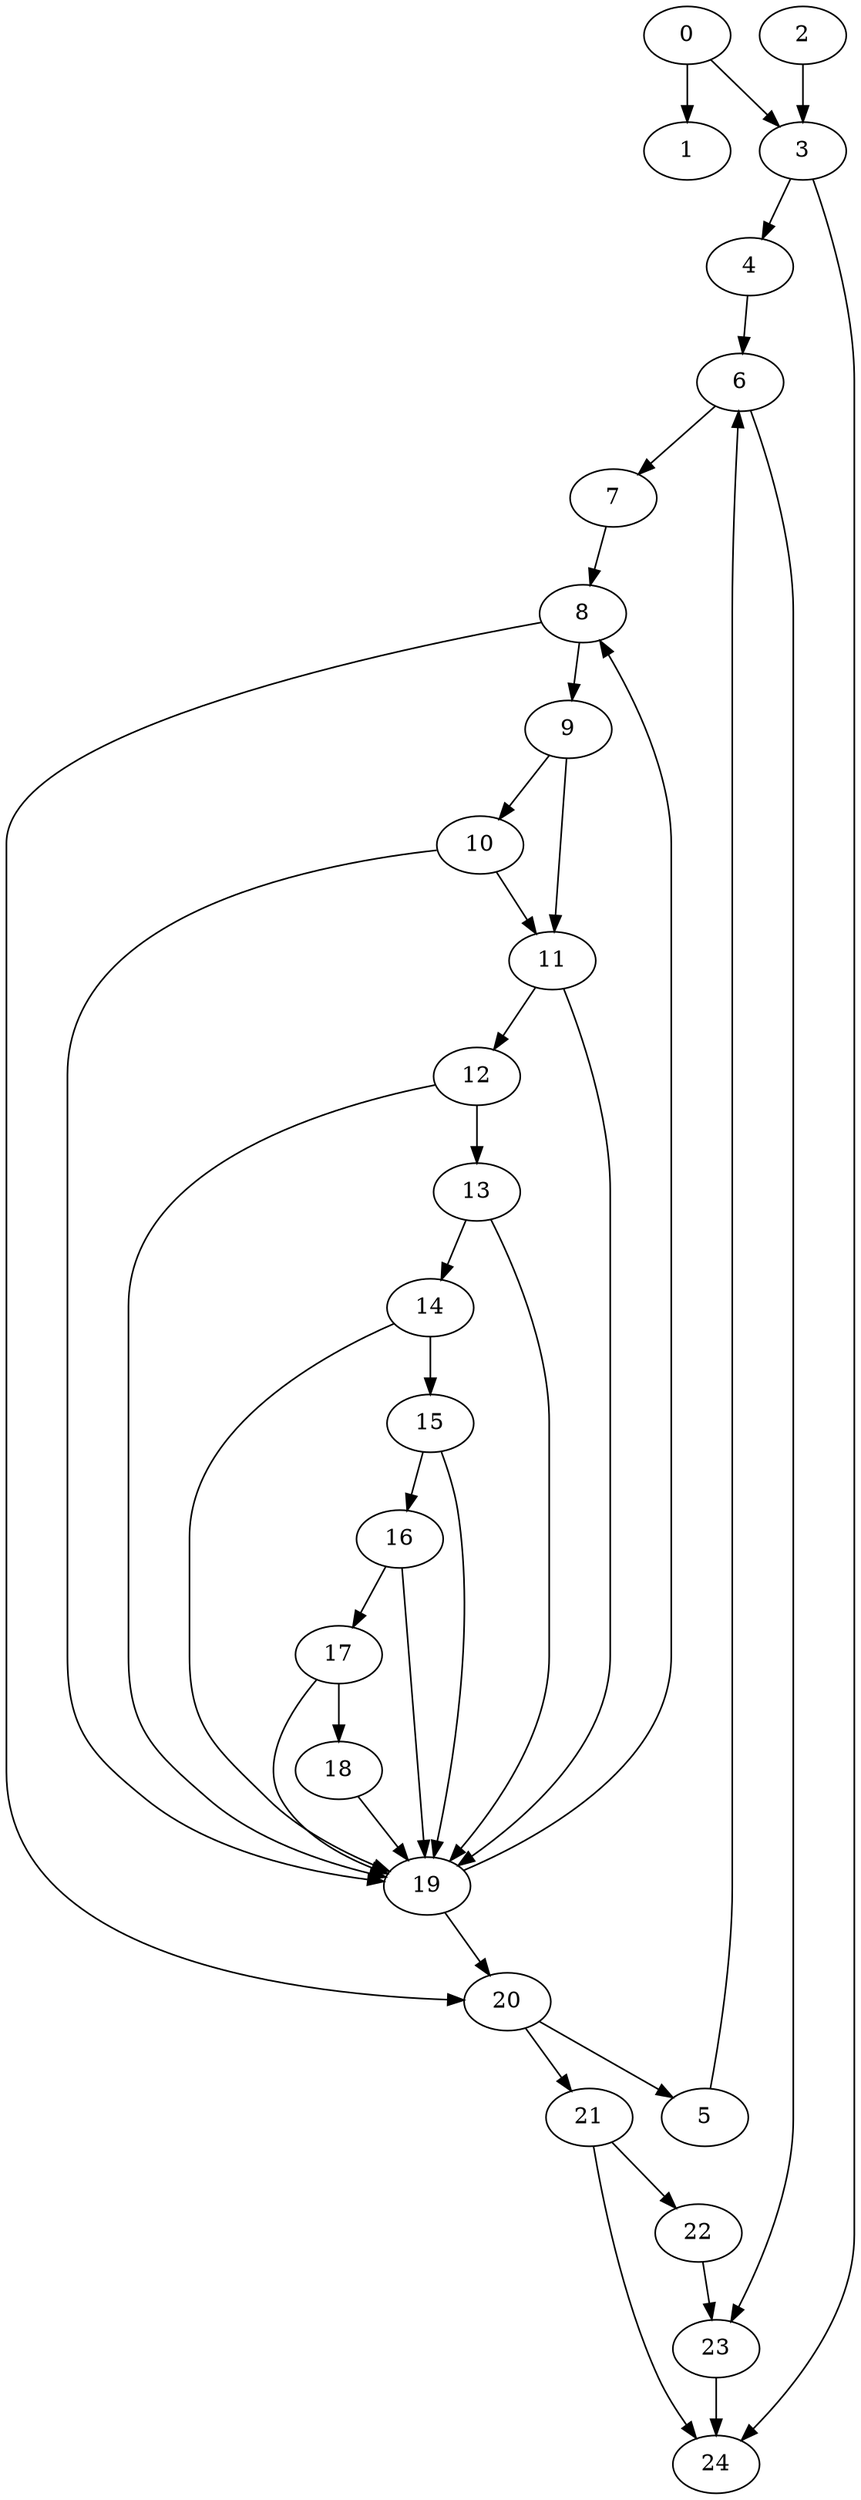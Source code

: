 digraph {
	0
	1
	2
	3
	4
	5
	6
	7
	8
	9
	10
	11
	12
	13
	14
	15
	16
	17
	18
	19
	20
	21
	22
	23
	24
	5 -> 6
	4 -> 6
	8 -> 9
	9 -> 11
	10 -> 11
	10 -> 19
	14 -> 19
	15 -> 19
	16 -> 19
	17 -> 19
	11 -> 19
	12 -> 19
	13 -> 19
	18 -> 19
	0 -> 1
	0 -> 3
	2 -> 3
	20 -> 5
	21 -> 22
	11 -> 12
	13 -> 14
	15 -> 16
	16 -> 17
	17 -> 18
	8 -> 20
	19 -> 20
	20 -> 21
	3 -> 4
	14 -> 15
	9 -> 10
	12 -> 13
	6 -> 23
	22 -> 23
	3 -> 24
	21 -> 24
	23 -> 24
	6 -> 7
	7 -> 8
	19 -> 8
}
